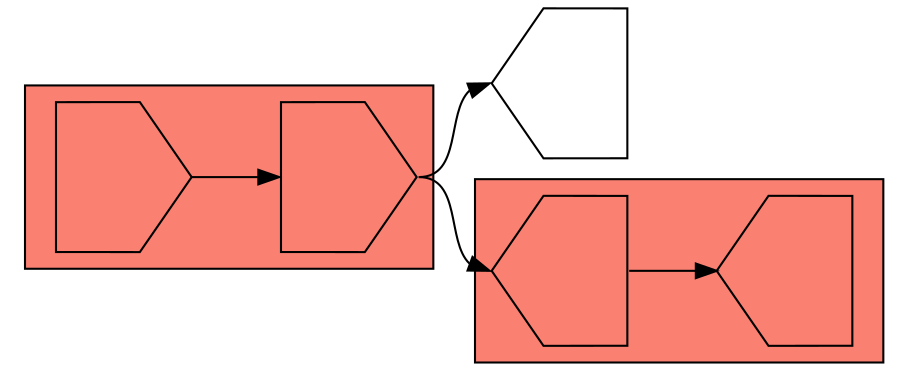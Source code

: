 digraph asm {
	rotate=90;
	edge [headport=n,tailport=s];
subgraph cluster_C10563_4229 {
	10563 [label="",height=1,width=1,shape=house];
	4229 [label="",height=1,width=1,shape=house];
	style=filled;
	fillcolor=salmon;
}
subgraph cluster_C12163_4705 {
	12163 [label="",height=1,width=1,shape=invhouse];
	4705 [label="",height=1,width=1,shape=invhouse];
	style=filled;
	fillcolor=salmon;
}
	9156 [label="",height=1,width=1,shape=house];
	10563 -> 4229
	4705 -> 9156
	4705 -> 10563
	12163 -> 4705
}